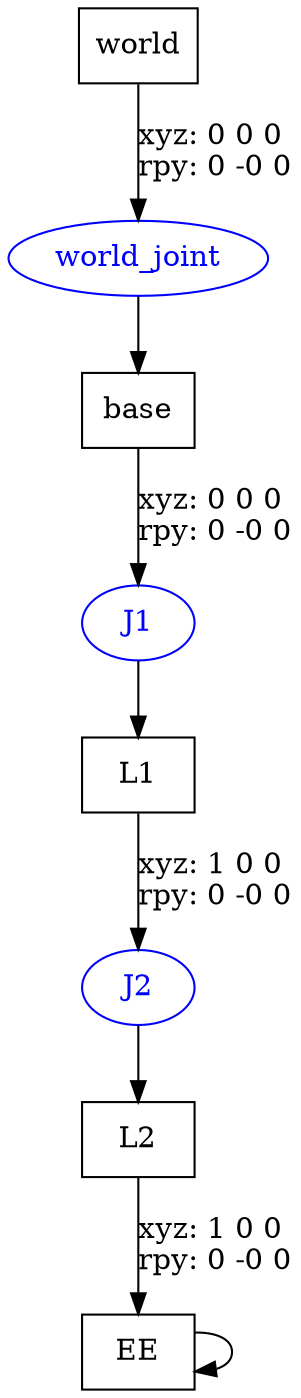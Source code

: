 digraph G {
node [shape=box];
"world" [label="world"];
"base" [label="base"];
"L1" [label="L1"];
"L2" [label="L2"];
"EE" [label="EE"];
node [shape=ellipse, color=blue, fontcolor=blue];
"world" -> "world_joint" [label="xyz: 0 0 0 \nrpy: 0 -0 0"]
"world_joint" -> "base"
"base" -> "J1" [label="xyz: 0 0 0 \nrpy: 0 -0 0"]
"J1" -> "L1"
"L1" -> "J2" [label="xyz: 1 0 0 \nrpy: 0 -0 0"]
"J2" -> "L2"
"L2" -> "EE" [label="xyz: 1 0 0 \nrpy: 0 -0 0"]
"EE" -> "EE"
}
